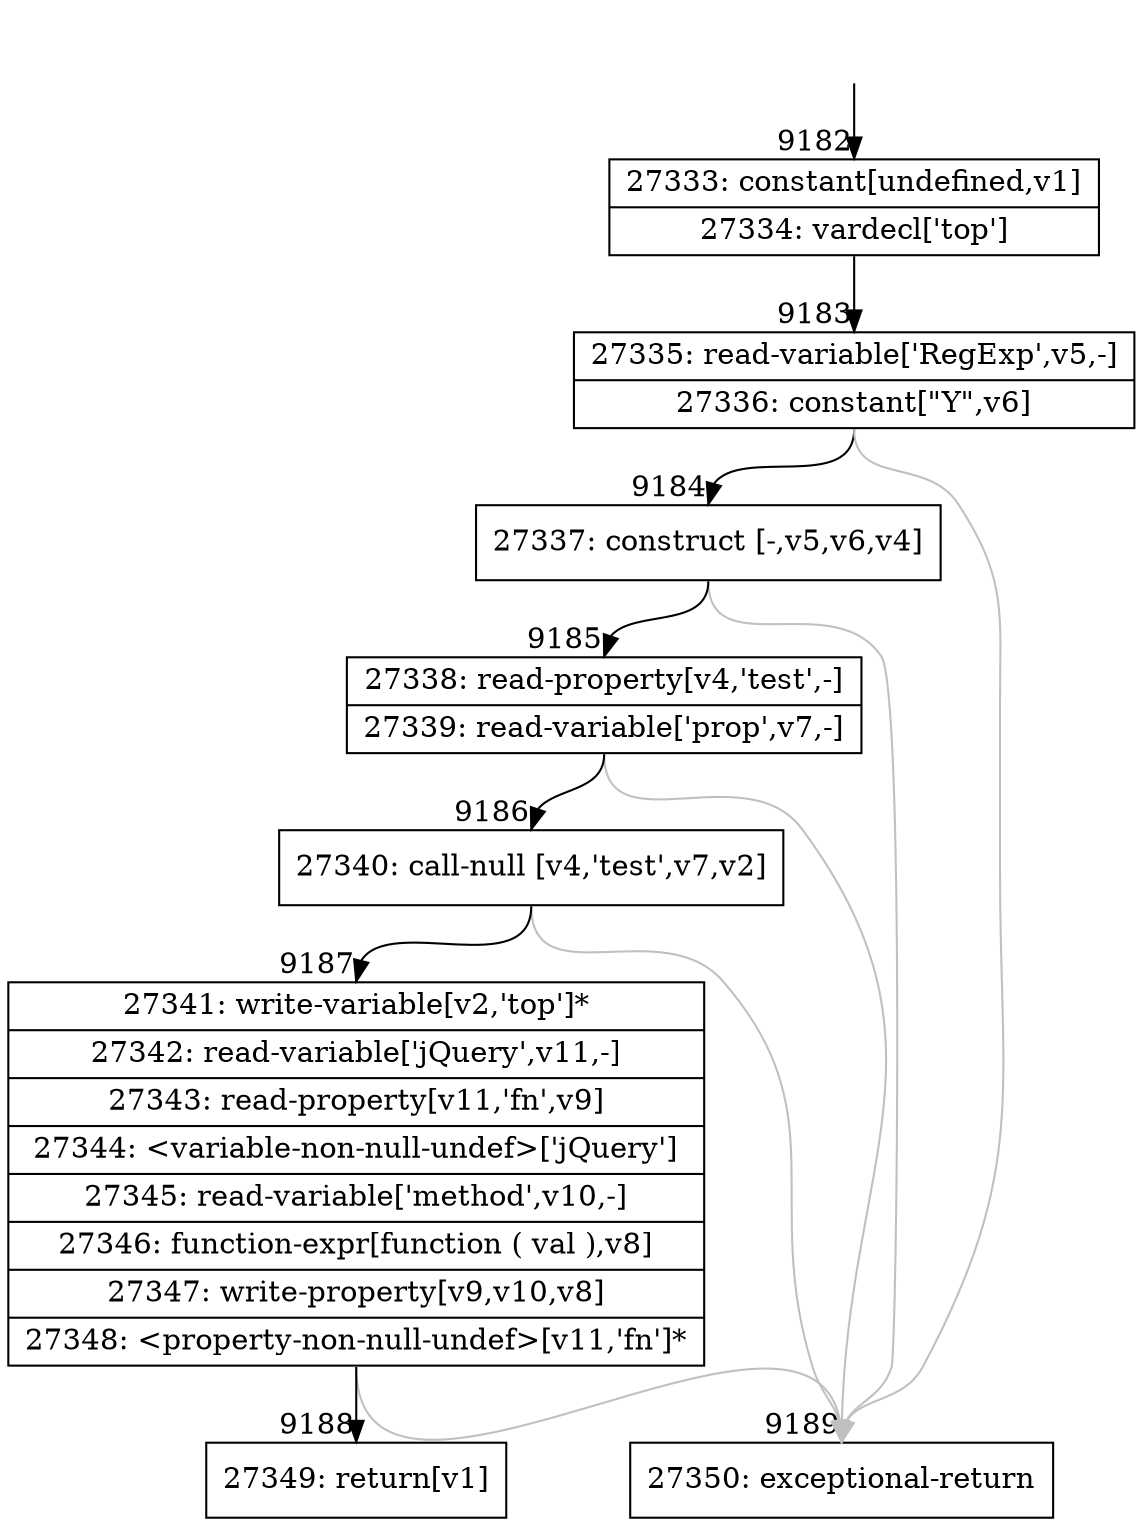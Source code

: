 digraph {
rankdir="TD"
BB_entry570[shape=none,label=""];
BB_entry570 -> BB9182 [tailport=s, headport=n, headlabel="    9182"]
BB9182 [shape=record label="{27333: constant[undefined,v1]|27334: vardecl['top']}" ] 
BB9182 -> BB9183 [tailport=s, headport=n, headlabel="      9183"]
BB9183 [shape=record label="{27335: read-variable['RegExp',v5,-]|27336: constant[\"Y\",v6]}" ] 
BB9183 -> BB9184 [tailport=s, headport=n, headlabel="      9184"]
BB9183 -> BB9189 [tailport=s, headport=n, color=gray, headlabel="      9189"]
BB9184 [shape=record label="{27337: construct [-,v5,v6,v4]}" ] 
BB9184 -> BB9185 [tailport=s, headport=n, headlabel="      9185"]
BB9184 -> BB9189 [tailport=s, headport=n, color=gray]
BB9185 [shape=record label="{27338: read-property[v4,'test',-]|27339: read-variable['prop',v7,-]}" ] 
BB9185 -> BB9186 [tailport=s, headport=n, headlabel="      9186"]
BB9185 -> BB9189 [tailport=s, headport=n, color=gray]
BB9186 [shape=record label="{27340: call-null [v4,'test',v7,v2]}" ] 
BB9186 -> BB9187 [tailport=s, headport=n, headlabel="      9187"]
BB9186 -> BB9189 [tailport=s, headport=n, color=gray]
BB9187 [shape=record label="{27341: write-variable[v2,'top']*|27342: read-variable['jQuery',v11,-]|27343: read-property[v11,'fn',v9]|27344: \<variable-non-null-undef\>['jQuery']|27345: read-variable['method',v10,-]|27346: function-expr[function ( val ),v8]|27347: write-property[v9,v10,v8]|27348: \<property-non-null-undef\>[v11,'fn']*}" ] 
BB9187 -> BB9188 [tailport=s, headport=n, headlabel="      9188"]
BB9187 -> BB9189 [tailport=s, headport=n, color=gray]
BB9188 [shape=record label="{27349: return[v1]}" ] 
BB9189 [shape=record label="{27350: exceptional-return}" ] 
//#$~ 9522
}
